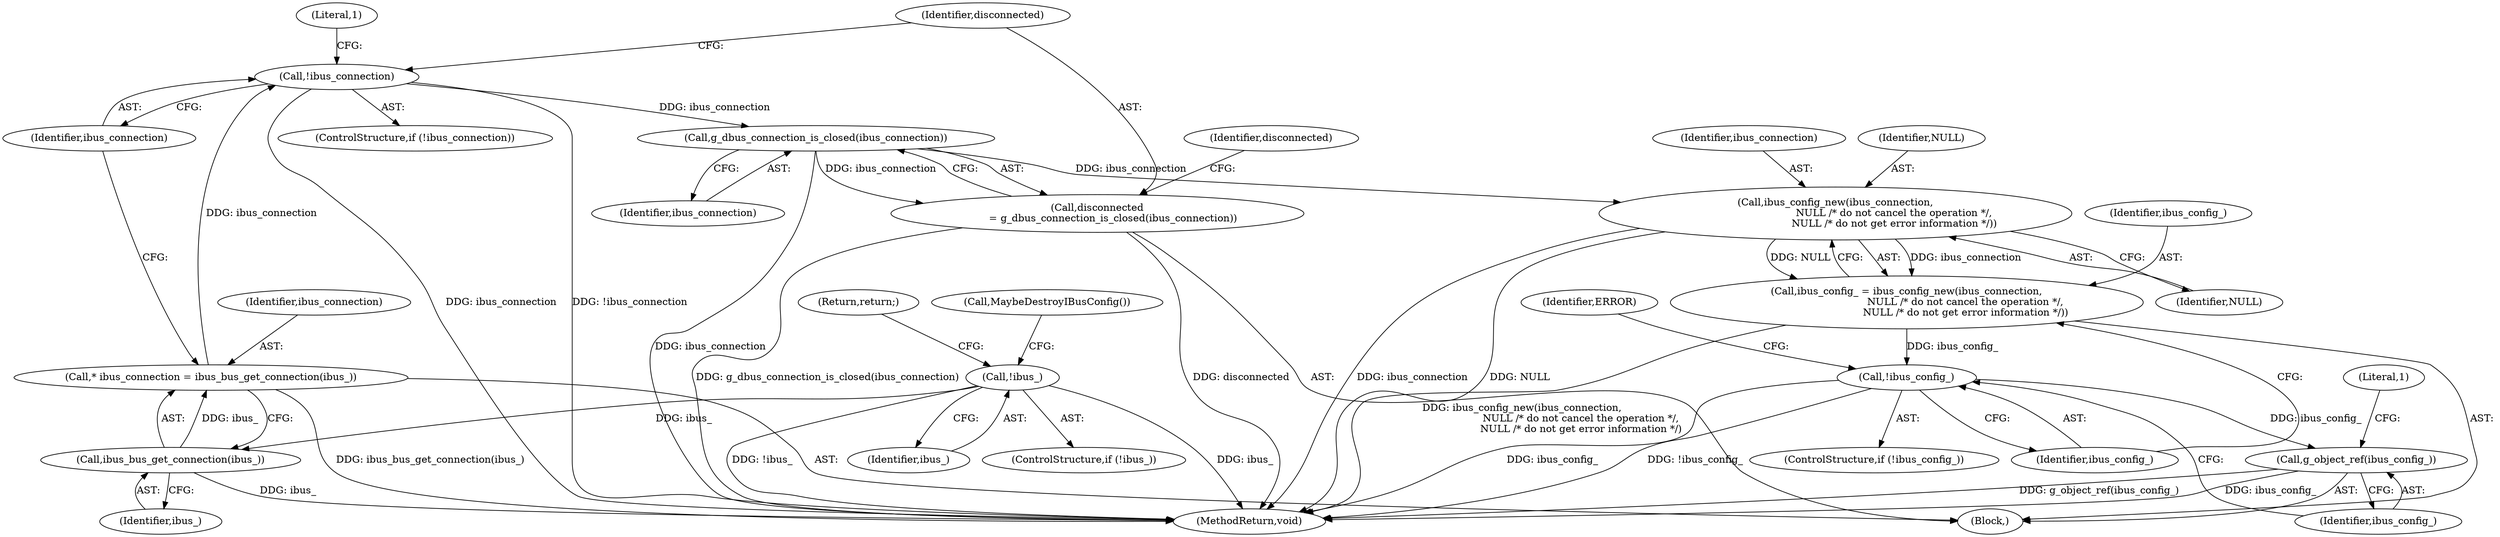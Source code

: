 digraph "0_Chrome_dc7b094a338c6c521f918f478e993f0f74bbea0d_67@API" {
"1000133" [label="(Call,g_dbus_connection_is_closed(ibus_connection))"];
"1000120" [label="(Call,!ibus_connection)"];
"1000115" [label="(Call,* ibus_connection = ibus_bus_get_connection(ibus_))"];
"1000117" [label="(Call,ibus_bus_get_connection(ibus_))"];
"1000105" [label="(Call,!ibus_)"];
"1000131" [label="(Call,disconnected\n          = g_dbus_connection_is_closed(ibus_connection))"];
"1000147" [label="(Call,ibus_config_new(ibus_connection,\n                                     NULL /* do not cancel the operation */,\n                                     NULL /* do not get error information */))"];
"1000145" [label="(Call,ibus_config_ = ibus_config_new(ibus_connection,\n                                     NULL /* do not cancel the operation */,\n                                     NULL /* do not get error information */))"];
"1000152" [label="(Call,!ibus_config_)"];
"1000160" [label="(Call,g_object_ref(ibus_config_))"];
"1000133" [label="(Call,g_dbus_connection_is_closed(ibus_connection))"];
"1000116" [label="(Identifier,ibus_connection)"];
"1000161" [label="(Identifier,ibus_config_)"];
"1000150" [label="(Identifier,NULL)"];
"1000134" [label="(Identifier,ibus_connection)"];
"1000118" [label="(Identifier,ibus_)"];
"1000125" [label="(Literal,1)"];
"1000166" [label="(MethodReturn,void)"];
"1000115" [label="(Call,* ibus_connection = ibus_bus_get_connection(ibus_))"];
"1000152" [label="(Call,!ibus_config_)"];
"1000119" [label="(ControlStructure,if (!ibus_connection))"];
"1000164" [label="(Literal,1)"];
"1000120" [label="(Call,!ibus_connection)"];
"1000105" [label="(Call,!ibus_)"];
"1000145" [label="(Call,ibus_config_ = ibus_config_new(ibus_connection,\n                                     NULL /* do not cancel the operation */,\n                                     NULL /* do not get error information */))"];
"1000157" [label="(Identifier,ERROR)"];
"1000108" [label="(Return,return;)"];
"1000117" [label="(Call,ibus_bus_get_connection(ibus_))"];
"1000146" [label="(Identifier,ibus_config_)"];
"1000121" [label="(Identifier,ibus_connection)"];
"1000106" [label="(Identifier,ibus_)"];
"1000148" [label="(Identifier,ibus_connection)"];
"1000149" [label="(Identifier,NULL)"];
"1000113" [label="(Block,)"];
"1000153" [label="(Identifier,ibus_config_)"];
"1000109" [label="(Call,MaybeDestroyIBusConfig())"];
"1000132" [label="(Identifier,disconnected)"];
"1000147" [label="(Call,ibus_config_new(ibus_connection,\n                                     NULL /* do not cancel the operation */,\n                                     NULL /* do not get error information */))"];
"1000160" [label="(Call,g_object_ref(ibus_config_))"];
"1000131" [label="(Call,disconnected\n          = g_dbus_connection_is_closed(ibus_connection))"];
"1000104" [label="(ControlStructure,if (!ibus_))"];
"1000151" [label="(ControlStructure,if (!ibus_config_))"];
"1000136" [label="(Identifier,disconnected)"];
"1000133" -> "1000131"  [label="AST: "];
"1000133" -> "1000134"  [label="CFG: "];
"1000134" -> "1000133"  [label="AST: "];
"1000131" -> "1000133"  [label="CFG: "];
"1000133" -> "1000166"  [label="DDG: ibus_connection"];
"1000133" -> "1000131"  [label="DDG: ibus_connection"];
"1000120" -> "1000133"  [label="DDG: ibus_connection"];
"1000133" -> "1000147"  [label="DDG: ibus_connection"];
"1000120" -> "1000119"  [label="AST: "];
"1000120" -> "1000121"  [label="CFG: "];
"1000121" -> "1000120"  [label="AST: "];
"1000125" -> "1000120"  [label="CFG: "];
"1000132" -> "1000120"  [label="CFG: "];
"1000120" -> "1000166"  [label="DDG: !ibus_connection"];
"1000120" -> "1000166"  [label="DDG: ibus_connection"];
"1000115" -> "1000120"  [label="DDG: ibus_connection"];
"1000115" -> "1000113"  [label="AST: "];
"1000115" -> "1000117"  [label="CFG: "];
"1000116" -> "1000115"  [label="AST: "];
"1000117" -> "1000115"  [label="AST: "];
"1000121" -> "1000115"  [label="CFG: "];
"1000115" -> "1000166"  [label="DDG: ibus_bus_get_connection(ibus_)"];
"1000117" -> "1000115"  [label="DDG: ibus_"];
"1000117" -> "1000118"  [label="CFG: "];
"1000118" -> "1000117"  [label="AST: "];
"1000117" -> "1000166"  [label="DDG: ibus_"];
"1000105" -> "1000117"  [label="DDG: ibus_"];
"1000105" -> "1000104"  [label="AST: "];
"1000105" -> "1000106"  [label="CFG: "];
"1000106" -> "1000105"  [label="AST: "];
"1000108" -> "1000105"  [label="CFG: "];
"1000109" -> "1000105"  [label="CFG: "];
"1000105" -> "1000166"  [label="DDG: !ibus_"];
"1000105" -> "1000166"  [label="DDG: ibus_"];
"1000131" -> "1000113"  [label="AST: "];
"1000132" -> "1000131"  [label="AST: "];
"1000136" -> "1000131"  [label="CFG: "];
"1000131" -> "1000166"  [label="DDG: disconnected"];
"1000131" -> "1000166"  [label="DDG: g_dbus_connection_is_closed(ibus_connection)"];
"1000147" -> "1000145"  [label="AST: "];
"1000147" -> "1000150"  [label="CFG: "];
"1000148" -> "1000147"  [label="AST: "];
"1000149" -> "1000147"  [label="AST: "];
"1000150" -> "1000147"  [label="AST: "];
"1000145" -> "1000147"  [label="CFG: "];
"1000147" -> "1000166"  [label="DDG: NULL"];
"1000147" -> "1000166"  [label="DDG: ibus_connection"];
"1000147" -> "1000145"  [label="DDG: ibus_connection"];
"1000147" -> "1000145"  [label="DDG: NULL"];
"1000145" -> "1000113"  [label="AST: "];
"1000146" -> "1000145"  [label="AST: "];
"1000153" -> "1000145"  [label="CFG: "];
"1000145" -> "1000166"  [label="DDG: ibus_config_new(ibus_connection,\n                                     NULL /* do not cancel the operation */,\n                                     NULL /* do not get error information */)"];
"1000145" -> "1000152"  [label="DDG: ibus_config_"];
"1000152" -> "1000151"  [label="AST: "];
"1000152" -> "1000153"  [label="CFG: "];
"1000153" -> "1000152"  [label="AST: "];
"1000157" -> "1000152"  [label="CFG: "];
"1000161" -> "1000152"  [label="CFG: "];
"1000152" -> "1000166"  [label="DDG: ibus_config_"];
"1000152" -> "1000166"  [label="DDG: !ibus_config_"];
"1000152" -> "1000160"  [label="DDG: ibus_config_"];
"1000160" -> "1000113"  [label="AST: "];
"1000160" -> "1000161"  [label="CFG: "];
"1000161" -> "1000160"  [label="AST: "];
"1000164" -> "1000160"  [label="CFG: "];
"1000160" -> "1000166"  [label="DDG: g_object_ref(ibus_config_)"];
"1000160" -> "1000166"  [label="DDG: ibus_config_"];
}
